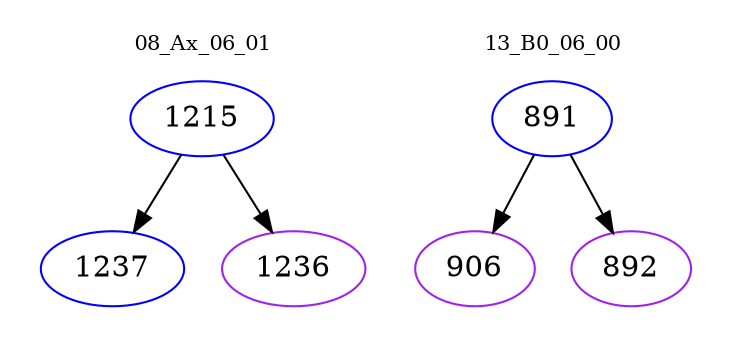 digraph{
subgraph cluster_0 {
color = white
label = "08_Ax_06_01";
fontsize=10;
T0_1215 [label="1215", color="blue"]
T0_1215 -> T0_1237 [color="black"]
T0_1237 [label="1237", color="blue"]
T0_1215 -> T0_1236 [color="black"]
T0_1236 [label="1236", color="purple"]
}
subgraph cluster_1 {
color = white
label = "13_B0_06_00";
fontsize=10;
T1_891 [label="891", color="blue"]
T1_891 -> T1_906 [color="black"]
T1_906 [label="906", color="purple"]
T1_891 -> T1_892 [color="black"]
T1_892 [label="892", color="purple"]
}
}
